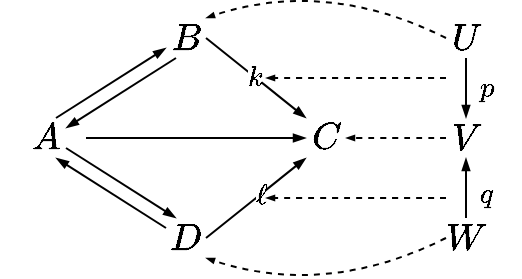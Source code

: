 <mxfile version="25.0.2">
  <diagram name="Page-1" id="nDBfCusPtLbgytVGAlWn">
    <mxGraphModel dx="710" dy="360" grid="1" gridSize="10" guides="1" tooltips="1" connect="1" arrows="1" fold="1" page="1" pageScale="1" pageWidth="250" pageHeight="170" math="1" shadow="0">
      <root>
        <mxCell id="0" />
        <mxCell id="1" parent="0" />
        <mxCell id="E2cWVKie1QyMURmTUOlZ-12" style="edgeStyle=none;curved=1;rounded=0;orthogonalLoop=1;jettySize=auto;html=1;entryX=0;entryY=0.5;entryDx=0;entryDy=0;fontSize=12;startSize=8;endSize=4;strokeWidth=1;endArrow=blockThin;endFill=1;" edge="1" parent="1" target="E2cWVKie1QyMURmTUOlZ-4">
          <mxGeometry relative="1" as="geometry">
            <mxPoint x="40" y="250" as="sourcePoint" />
          </mxGeometry>
        </mxCell>
        <mxCell id="E2cWVKie1QyMURmTUOlZ-17" style="edgeStyle=none;curved=1;rounded=0;orthogonalLoop=1;jettySize=auto;html=1;exitX=0.75;exitY=0;exitDx=0;exitDy=0;entryX=0;entryY=0.75;entryDx=0;entryDy=0;fontSize=12;startSize=8;endSize=4;endArrow=blockThin;endFill=1;" edge="1" parent="1" source="E2cWVKie1QyMURmTUOlZ-1" target="E2cWVKie1QyMURmTUOlZ-3">
          <mxGeometry relative="1" as="geometry" />
        </mxCell>
        <mxCell id="E2cWVKie1QyMURmTUOlZ-20" style="edgeStyle=none;curved=1;rounded=0;orthogonalLoop=1;jettySize=auto;html=1;exitX=1;exitY=0.75;exitDx=0;exitDy=0;entryX=0.25;entryY=0;entryDx=0;entryDy=0;fontSize=12;startSize=8;endSize=4;endArrow=blockThin;endFill=1;" edge="1" parent="1" source="E2cWVKie1QyMURmTUOlZ-1" target="E2cWVKie1QyMURmTUOlZ-5">
          <mxGeometry relative="1" as="geometry" />
        </mxCell>
        <mxCell id="E2cWVKie1QyMURmTUOlZ-1" value="$$A$$" style="text;html=1;align=center;verticalAlign=middle;whiteSpace=wrap;rounded=0;fontSize=16;" vertex="1" parent="1">
          <mxGeometry x="10" y="240" width="20" height="20" as="geometry" />
        </mxCell>
        <mxCell id="E2cWVKie1QyMURmTUOlZ-15" style="edgeStyle=none;curved=1;rounded=0;orthogonalLoop=1;jettySize=auto;html=1;exitX=1;exitY=0.5;exitDx=0;exitDy=0;entryX=0;entryY=0;entryDx=0;entryDy=0;fontSize=12;startSize=8;endSize=4;strokeWidth=1;endArrow=blockThin;endFill=1;" edge="1" parent="1" source="E2cWVKie1QyMURmTUOlZ-3" target="E2cWVKie1QyMURmTUOlZ-4">
          <mxGeometry relative="1" as="geometry" />
        </mxCell>
        <mxCell id="E2cWVKie1QyMURmTUOlZ-29" value="$$k$$" style="edgeLabel;html=1;align=center;verticalAlign=middle;resizable=0;points=[];fontSize=12;" vertex="1" connectable="0" parent="E2cWVKie1QyMURmTUOlZ-15">
          <mxGeometry x="-0.026" relative="1" as="geometry">
            <mxPoint as="offset" />
          </mxGeometry>
        </mxCell>
        <mxCell id="E2cWVKie1QyMURmTUOlZ-19" style="edgeStyle=none;curved=1;rounded=0;orthogonalLoop=1;jettySize=auto;html=1;exitX=0.25;exitY=1;exitDx=0;exitDy=0;entryX=1;entryY=0.25;entryDx=0;entryDy=0;fontSize=12;startSize=8;endSize=4;endArrow=blockThin;endFill=1;" edge="1" parent="1" source="E2cWVKie1QyMURmTUOlZ-3" target="E2cWVKie1QyMURmTUOlZ-1">
          <mxGeometry relative="1" as="geometry" />
        </mxCell>
        <mxCell id="E2cWVKie1QyMURmTUOlZ-3" value="$$B$$" style="text;html=1;align=center;verticalAlign=middle;whiteSpace=wrap;rounded=0;fontSize=16;" vertex="1" parent="1">
          <mxGeometry x="80" y="190" width="20" height="20" as="geometry" />
        </mxCell>
        <mxCell id="E2cWVKie1QyMURmTUOlZ-4" value="$$C$$" style="text;html=1;align=center;verticalAlign=middle;whiteSpace=wrap;rounded=0;fontSize=16;" vertex="1" parent="1">
          <mxGeometry x="150" y="240" width="20" height="20" as="geometry" />
        </mxCell>
        <mxCell id="E2cWVKie1QyMURmTUOlZ-16" style="edgeStyle=none;curved=1;rounded=0;orthogonalLoop=1;jettySize=auto;html=1;exitX=1;exitY=0.5;exitDx=0;exitDy=0;entryX=0;entryY=1;entryDx=0;entryDy=0;fontSize=12;startSize=8;endSize=4;strokeWidth=1;endArrow=blockThin;endFill=1;" edge="1" parent="1" source="E2cWVKie1QyMURmTUOlZ-5" target="E2cWVKie1QyMURmTUOlZ-4">
          <mxGeometry relative="1" as="geometry" />
        </mxCell>
        <mxCell id="E2cWVKie1QyMURmTUOlZ-30" value="$$\ell$$" style="edgeLabel;html=1;align=center;verticalAlign=middle;resizable=0;points=[];fontSize=12;" vertex="1" connectable="0" parent="E2cWVKie1QyMURmTUOlZ-16">
          <mxGeometry x="0.077" relative="1" as="geometry">
            <mxPoint as="offset" />
          </mxGeometry>
        </mxCell>
        <mxCell id="E2cWVKie1QyMURmTUOlZ-22" style="edgeStyle=none;curved=1;rounded=0;orthogonalLoop=1;jettySize=auto;html=1;exitX=0;exitY=0.25;exitDx=0;exitDy=0;entryX=0.75;entryY=1;entryDx=0;entryDy=0;fontSize=12;startSize=8;endSize=4;endArrow=blockThin;endFill=1;" edge="1" parent="1" source="E2cWVKie1QyMURmTUOlZ-5" target="E2cWVKie1QyMURmTUOlZ-1">
          <mxGeometry relative="1" as="geometry" />
        </mxCell>
        <mxCell id="E2cWVKie1QyMURmTUOlZ-5" value="$$D$$" style="text;html=1;align=center;verticalAlign=middle;whiteSpace=wrap;rounded=0;fontSize=16;" vertex="1" parent="1">
          <mxGeometry x="80" y="290" width="20" height="20" as="geometry" />
        </mxCell>
        <mxCell id="E2cWVKie1QyMURmTUOlZ-23" style="edgeStyle=none;curved=1;rounded=0;orthogonalLoop=1;jettySize=auto;html=1;exitX=0.5;exitY=1;exitDx=0;exitDy=0;entryX=0.5;entryY=0;entryDx=0;entryDy=0;fontSize=12;startSize=8;endSize=4;strokeWidth=1;endArrow=blockThin;endFill=1;" edge="1" parent="1" source="E2cWVKie1QyMURmTUOlZ-24" target="E2cWVKie1QyMURmTUOlZ-25">
          <mxGeometry relative="1" as="geometry" />
        </mxCell>
        <mxCell id="E2cWVKie1QyMURmTUOlZ-33" value="$$p$$" style="edgeLabel;html=1;align=center;verticalAlign=middle;resizable=0;points=[];fontSize=12;" vertex="1" connectable="0" parent="E2cWVKie1QyMURmTUOlZ-23">
          <mxGeometry x="-0.034" y="-1" relative="1" as="geometry">
            <mxPoint x="11" as="offset" />
          </mxGeometry>
        </mxCell>
        <mxCell id="E2cWVKie1QyMURmTUOlZ-34" style="edgeStyle=none;curved=1;rounded=0;orthogonalLoop=1;jettySize=auto;html=1;exitX=0;exitY=0.5;exitDx=0;exitDy=0;entryX=1;entryY=0;entryDx=0;entryDy=0;fontSize=12;startSize=8;endSize=2;dashed=1;endArrow=blockThin;endFill=1;" edge="1" parent="1" source="E2cWVKie1QyMURmTUOlZ-24" target="E2cWVKie1QyMURmTUOlZ-3">
          <mxGeometry relative="1" as="geometry">
            <Array as="points">
              <mxPoint x="160" y="170" />
            </Array>
          </mxGeometry>
        </mxCell>
        <mxCell id="E2cWVKie1QyMURmTUOlZ-24" value="$$U$$" style="text;html=1;align=center;verticalAlign=middle;whiteSpace=wrap;rounded=0;fontSize=16;" vertex="1" parent="1">
          <mxGeometry x="220" y="190" width="20" height="20" as="geometry" />
        </mxCell>
        <mxCell id="E2cWVKie1QyMURmTUOlZ-36" style="edgeStyle=none;curved=1;rounded=0;orthogonalLoop=1;jettySize=auto;html=1;exitX=0;exitY=0.5;exitDx=0;exitDy=0;entryX=1;entryY=0.5;entryDx=0;entryDy=0;fontSize=12;startSize=8;endSize=2;dashed=1;endArrow=blockThin;endFill=1;" edge="1" parent="1" source="E2cWVKie1QyMURmTUOlZ-25" target="E2cWVKie1QyMURmTUOlZ-4">
          <mxGeometry relative="1" as="geometry" />
        </mxCell>
        <mxCell id="E2cWVKie1QyMURmTUOlZ-25" value="$$V$$" style="text;html=1;align=center;verticalAlign=middle;whiteSpace=wrap;rounded=0;fontSize=16;" vertex="1" parent="1">
          <mxGeometry x="220" y="240" width="20" height="20" as="geometry" />
        </mxCell>
        <mxCell id="E2cWVKie1QyMURmTUOlZ-26" style="edgeStyle=none;curved=1;rounded=0;orthogonalLoop=1;jettySize=auto;html=1;exitX=0.5;exitY=0;exitDx=0;exitDy=0;entryX=0.5;entryY=1;entryDx=0;entryDy=0;fontSize=12;startSize=8;endSize=4;strokeWidth=1;endArrow=blockThin;endFill=1;" edge="1" parent="1" source="E2cWVKie1QyMURmTUOlZ-27" target="E2cWVKie1QyMURmTUOlZ-25">
          <mxGeometry relative="1" as="geometry" />
        </mxCell>
        <mxCell id="E2cWVKie1QyMURmTUOlZ-31" value="$$q$$" style="edgeLabel;html=1;align=center;verticalAlign=middle;resizable=0;points=[];fontSize=12;" vertex="1" connectable="0" parent="E2cWVKie1QyMURmTUOlZ-26">
          <mxGeometry x="0.48" y="-1" relative="1" as="geometry">
            <mxPoint x="9" y="10" as="offset" />
          </mxGeometry>
        </mxCell>
        <mxCell id="E2cWVKie1QyMURmTUOlZ-35" style="edgeStyle=none;curved=1;rounded=0;orthogonalLoop=1;jettySize=auto;html=1;exitX=0;exitY=0.5;exitDx=0;exitDy=0;entryX=1;entryY=1;entryDx=0;entryDy=0;fontSize=12;startSize=8;endSize=2;dashed=1;endArrow=blockThin;endFill=1;" edge="1" parent="1" source="E2cWVKie1QyMURmTUOlZ-27" target="E2cWVKie1QyMURmTUOlZ-5">
          <mxGeometry relative="1" as="geometry">
            <Array as="points">
              <mxPoint x="160" y="330" />
            </Array>
          </mxGeometry>
        </mxCell>
        <mxCell id="E2cWVKie1QyMURmTUOlZ-27" value="$$W$$" style="text;html=1;align=center;verticalAlign=middle;whiteSpace=wrap;rounded=0;fontSize=16;" vertex="1" parent="1">
          <mxGeometry x="220" y="290" width="20" height="20" as="geometry" />
        </mxCell>
        <mxCell id="E2cWVKie1QyMURmTUOlZ-37" value="" style="endArrow=blockThin;html=1;rounded=0;fontSize=12;startSize=8;endSize=2;curved=1;endFill=1;dashed=1;" edge="1" parent="1">
          <mxGeometry width="50" height="50" relative="1" as="geometry">
            <mxPoint x="220" y="220" as="sourcePoint" />
            <mxPoint x="130" y="220" as="targetPoint" />
          </mxGeometry>
        </mxCell>
        <mxCell id="E2cWVKie1QyMURmTUOlZ-38" value="" style="endArrow=blockThin;html=1;rounded=0;fontSize=12;startSize=8;endSize=2;curved=1;endFill=1;dashed=1;" edge="1" parent="1">
          <mxGeometry width="50" height="50" relative="1" as="geometry">
            <mxPoint x="220" y="280" as="sourcePoint" />
            <mxPoint x="130" y="280" as="targetPoint" />
          </mxGeometry>
        </mxCell>
      </root>
    </mxGraphModel>
  </diagram>
</mxfile>
